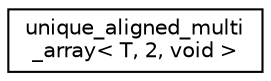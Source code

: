 digraph "Graphical Class Hierarchy"
{
 // LATEX_PDF_SIZE
  edge [fontname="Helvetica",fontsize="10",labelfontname="Helvetica",labelfontsize="10"];
  node [fontname="Helvetica",fontsize="10",shape=record];
  rankdir="LR";
  Node0 [label="unique_aligned_multi\l_array\< T, 2, void \>",height=0.2,width=0.4,color="black", fillcolor="white", style="filled",URL="$db/dff/classsps_1_1nix_1_1unique__aligned__multi__array_3_01T_00_012_00_01void_01_4.html",tooltip="Aligned two-dimensional array."];
}

